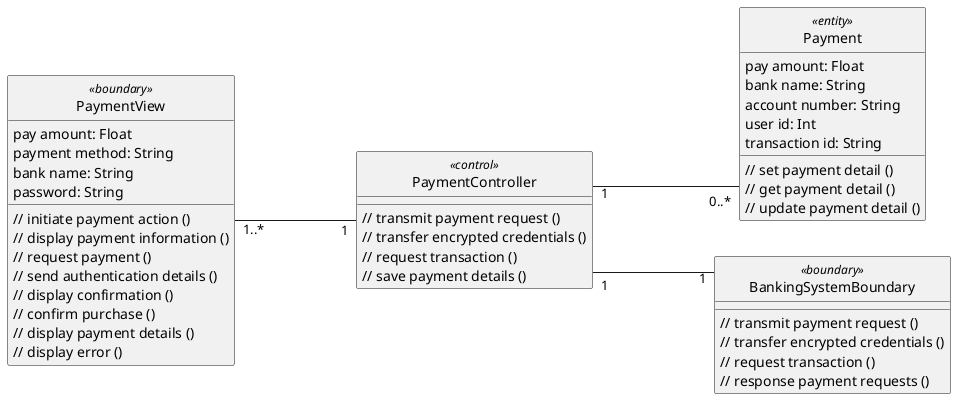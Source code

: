 @startuml 
skinparam classAttributeIconSize 0
skinparam linetype ortho
left to right direction
hide circle
class PaymentView <<boundary>> {
    pay amount: Float
    payment method: String
    bank name: String
    password: String

    // initiate payment action ()
    // display payment information ()
    // request payment ()
    // send authentication details ()
    // display confirmation ()
    // confirm purchase ()
    // display payment details ()
    // display error ()

    }

class PaymentController <<control>> {
    // transmit payment request ()
    // transfer encrypted credentials ()
    // request transaction ()
    // save payment details ()

    }

class Payment <<entity>> {
    pay amount: Float
    bank name: String
    account number: String
    user id: Int
    transaction id: String

    // set payment detail ()
    // get payment detail ()
    // update payment detail ()

    }

class BankingSystemBoundary <<boundary>> {
    // transmit payment request ()
    // transfer encrypted credentials ()
    // request transaction ()
    // response payment requests ()

    }

PaymentView "1..*" --- "1" PaymentController

PaymentController "1" --- "0..*" Payment

PaymentController "1" --- "1" BankingSystemBoundary

@enduml